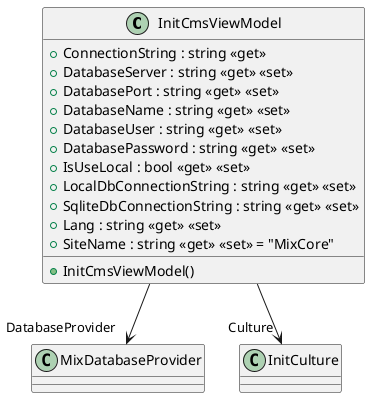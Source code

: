 @startuml
class InitCmsViewModel {
    + ConnectionString : string <<get>>
    + DatabaseServer : string <<get>> <<set>>
    + DatabasePort : string <<get>> <<set>>
    + DatabaseName : string <<get>> <<set>>
    + DatabaseUser : string <<get>> <<set>>
    + DatabasePassword : string <<get>> <<set>>
    + IsUseLocal : bool <<get>> <<set>>
    + LocalDbConnectionString : string <<get>> <<set>>
    + SqliteDbConnectionString : string <<get>> <<set>>
    + Lang : string <<get>> <<set>>
    + SiteName : string <<get>> <<set>> = "MixCore"
    + InitCmsViewModel()
}
InitCmsViewModel --> "DatabaseProvider" MixDatabaseProvider
InitCmsViewModel --> "Culture" InitCulture
@enduml
